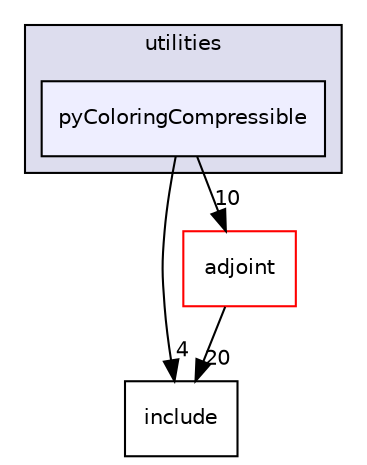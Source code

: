 digraph "dafoam/src/utilities/pyColoringCompressible" {
  bgcolor=transparent;
  compound=true
  node [ fontsize="10", fontname="Helvetica"];
  edge [ labelfontsize="10", labelfontname="Helvetica"];
  subgraph clusterdir_97a5026de580bf8f145ca273bad9f583 {
    graph [ bgcolor="#ddddee", pencolor="black", label="utilities" fontname="Helvetica", fontsize="10", URL="dir_97a5026de580bf8f145ca273bad9f583.html"]
  dir_40fd0ea411891f375a7e26a0a2f8f780 [shape=box, label="pyColoringCompressible", style="filled", fillcolor="#eeeeff", pencolor="black", URL="dir_40fd0ea411891f375a7e26a0a2f8f780.html"];
  }
  dir_7df341fe0193531049da9f2466a34806 [shape=box label="include" URL="dir_7df341fe0193531049da9f2466a34806.html"];
  dir_f5514f987767675d2ddbed85ad2de067 [shape=box label="adjoint" color="red" URL="dir_f5514f987767675d2ddbed85ad2de067.html"];
  dir_f5514f987767675d2ddbed85ad2de067->dir_7df341fe0193531049da9f2466a34806 [headlabel="20", labeldistance=1.5 headhref="dir_000004_000026.html"];
  dir_40fd0ea411891f375a7e26a0a2f8f780->dir_7df341fe0193531049da9f2466a34806 [headlabel="4", labeldistance=1.5 headhref="dir_000034_000026.html"];
  dir_40fd0ea411891f375a7e26a0a2f8f780->dir_f5514f987767675d2ddbed85ad2de067 [headlabel="10", labeldistance=1.5 headhref="dir_000034_000004.html"];
}
